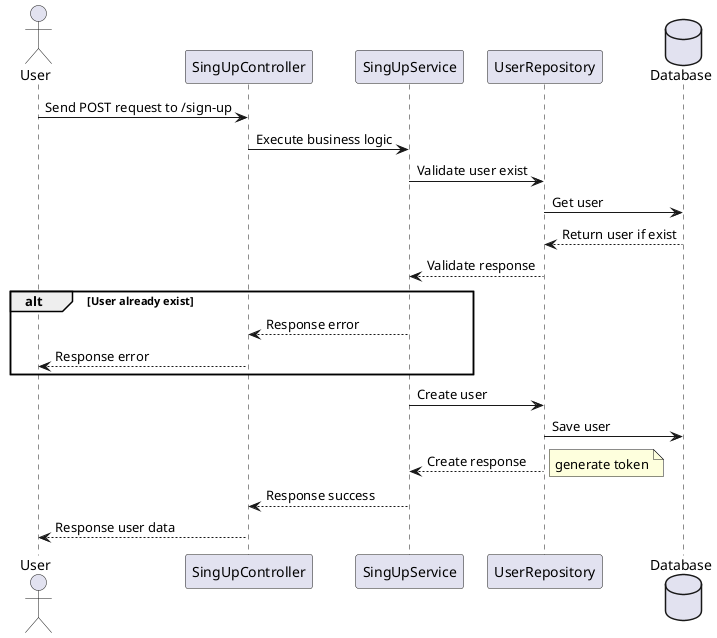 @startuml
actor User
participant "SingUpController" as Controller
participant "SingUpService" as Service
participant "UserRepository" as Repository
database Database

User -> Controller: Send POST request to /sign-up
Controller -> Service: Execute business logic
Service -> Repository: Validate user exist
Repository -> Database: Get user
Database --> Repository: Return user if exist
Repository --> Service: Validate response
alt User already exist
Service --> Controller: Response error
Controller --> User: Response error
end
Service -> Repository: Create user
Repository -> Database: Save user
Repository --> Service: Create response
note right
    generate token
end note
Service --> Controller: Response success
Controller --> User: Response user data
@enduml
